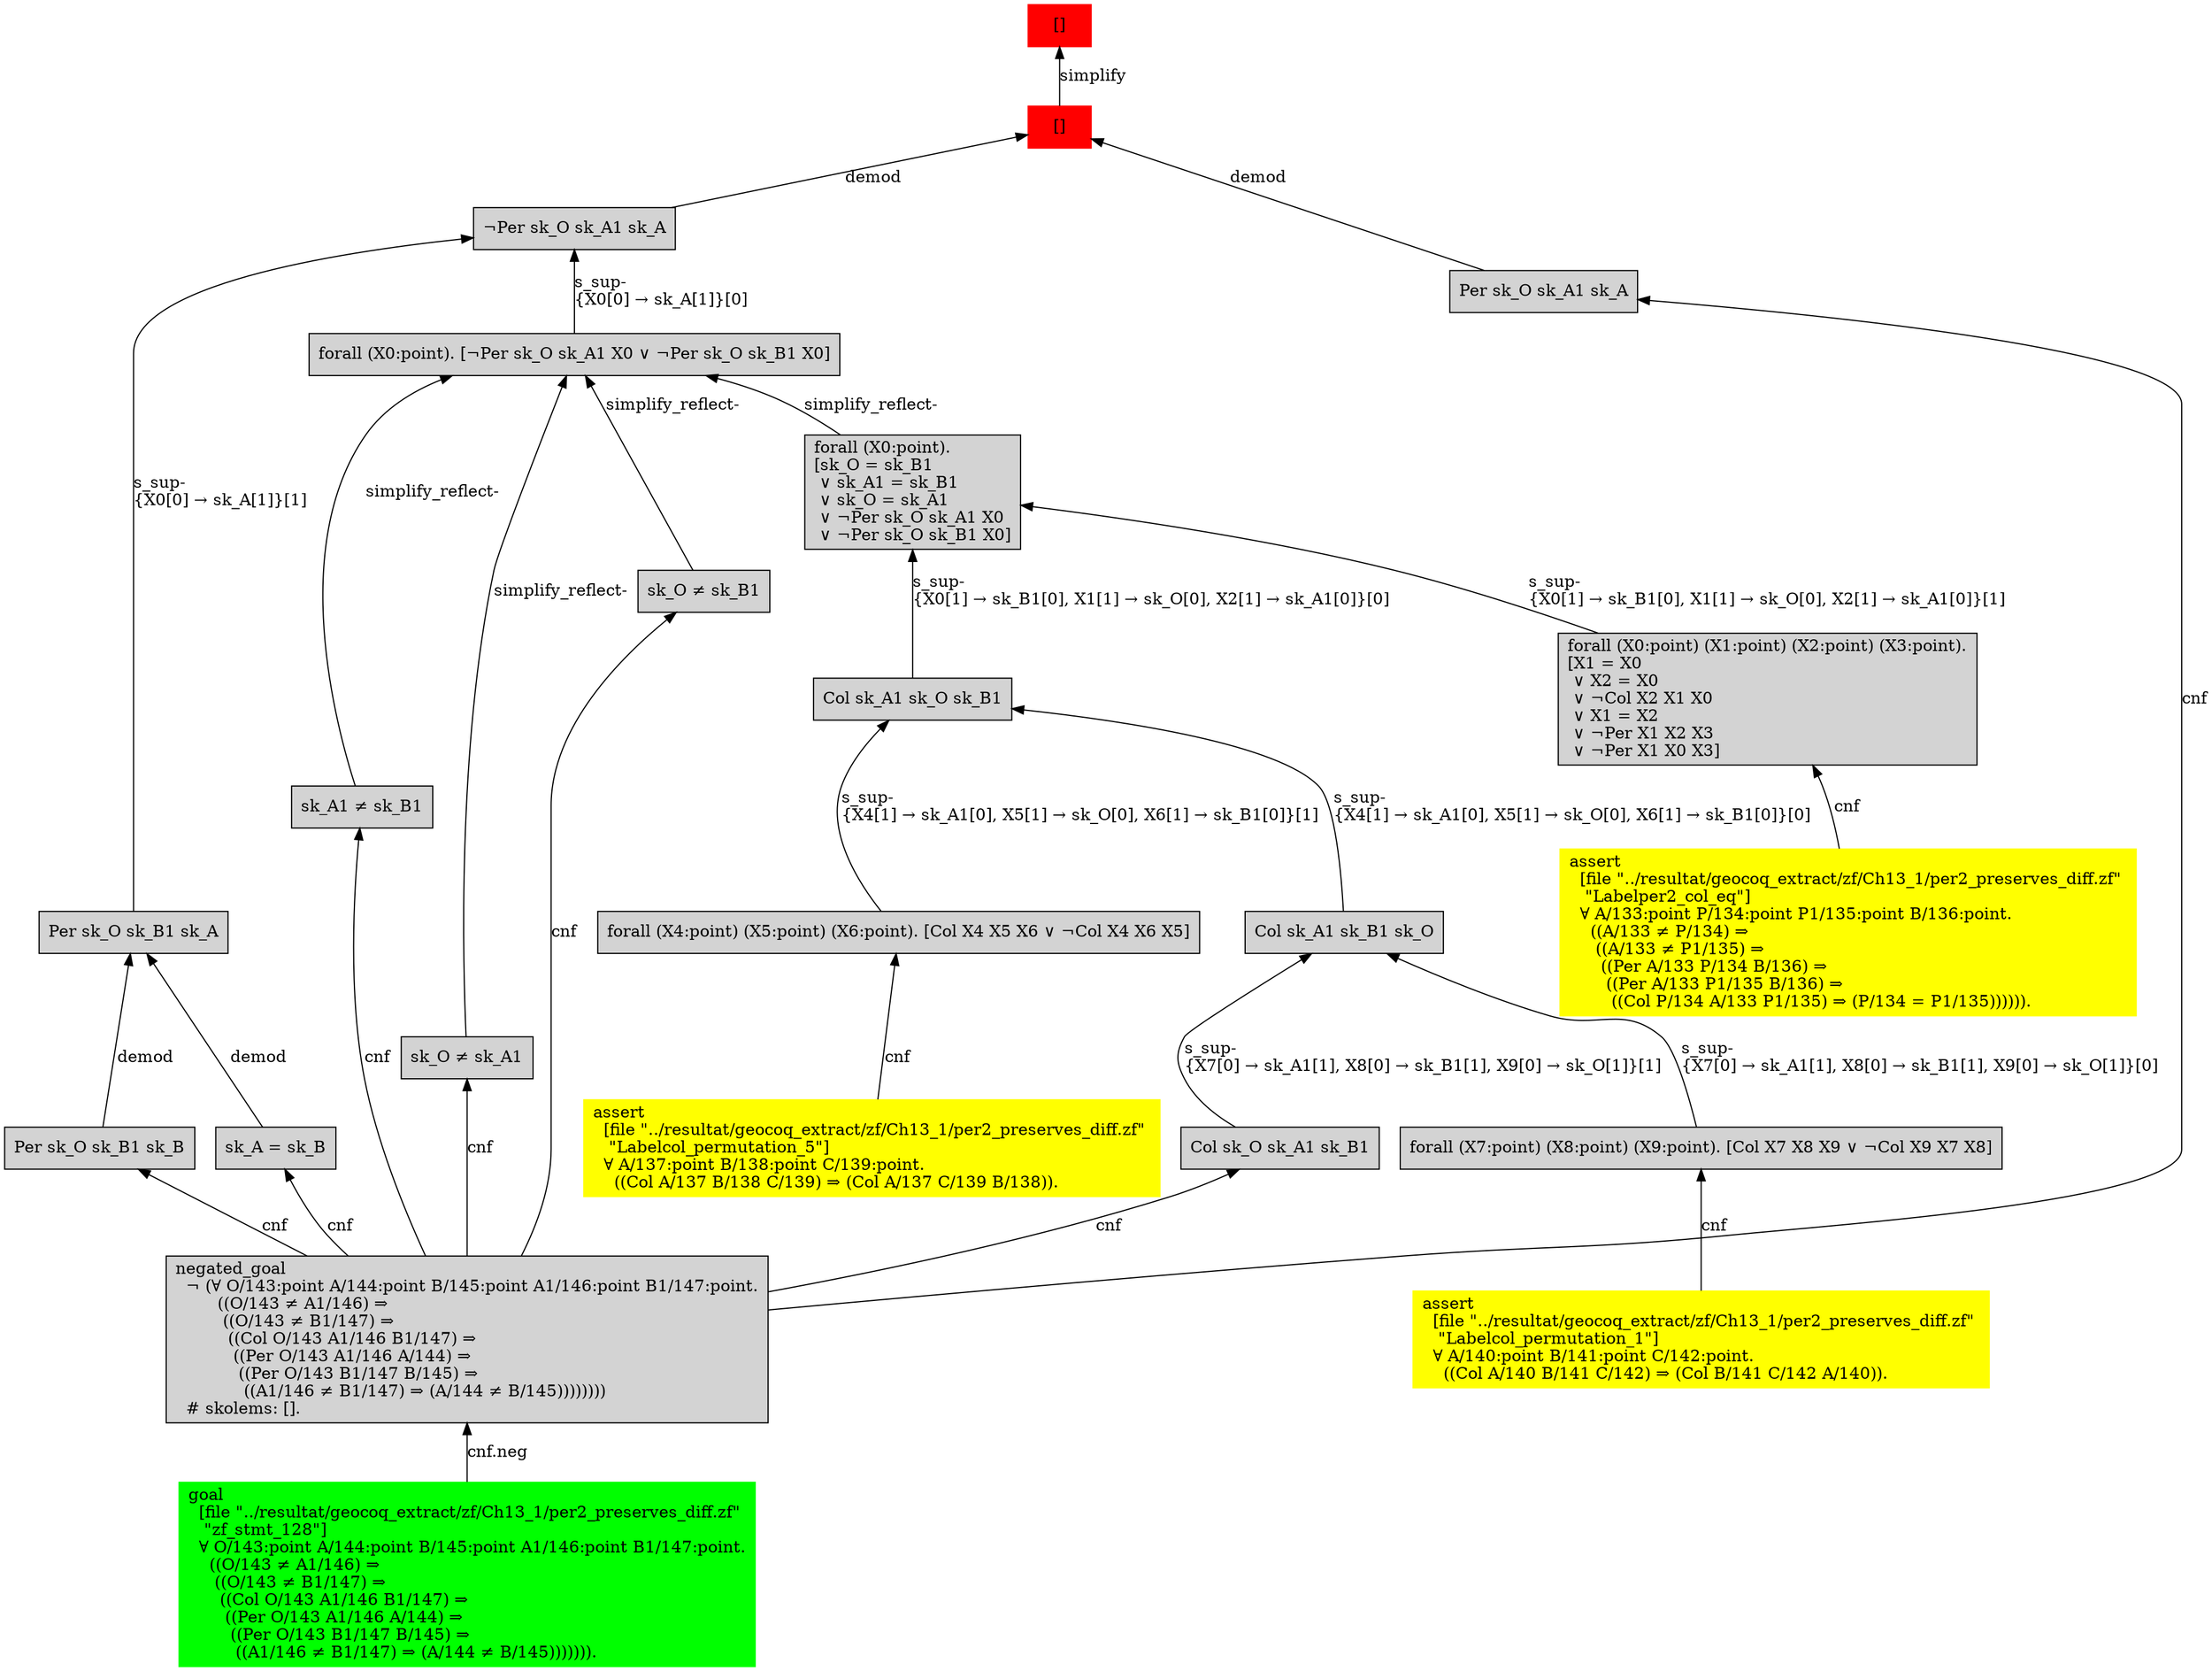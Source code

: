 digraph "unsat_graph" {
  vertex_0 [color=red, label="[]", shape=box, style=filled];
  vertex_0 -> vertex_1 [label="simplify", dir="back"];
  vertex_1 [color=red, label="[]", shape=box, style=filled];
  vertex_1 -> vertex_2 [label="demod", dir="back"];
  vertex_2 [shape=box, label="Per sk_O sk_A1 sk_A\l", style=filled];
  vertex_2 -> vertex_3 [label="cnf", dir="back"];
  vertex_3 [shape=box, label="negated_goal\l  ¬ (∀ O/143:point A/144:point B/145:point A1/146:point B1/147:point.\l        ((O/143 ≠ A1/146) ⇒\l         ((O/143 ≠ B1/147) ⇒\l          ((Col O/143 A1/146 B1/147) ⇒\l           ((Per O/143 A1/146 A/144) ⇒\l            ((Per O/143 B1/147 B/145) ⇒\l             ((A1/146 ≠ B1/147) ⇒ (A/144 ≠ B/145))))))))\l  # skolems: [].\l", style=filled];
  vertex_3 -> vertex_4 [label="cnf.neg", dir="back"];
  vertex_4 [color=green, shape=box, label="goal\l  [file \"../resultat/geocoq_extract/zf/Ch13_1/per2_preserves_diff.zf\" \l   \"zf_stmt_128\"]\l  ∀ O/143:point A/144:point B/145:point A1/146:point B1/147:point.\l    ((O/143 ≠ A1/146) ⇒\l     ((O/143 ≠ B1/147) ⇒\l      ((Col O/143 A1/146 B1/147) ⇒\l       ((Per O/143 A1/146 A/144) ⇒\l        ((Per O/143 B1/147 B/145) ⇒\l         ((A1/146 ≠ B1/147) ⇒ (A/144 ≠ B/145))))))).\l", style=filled];
  vertex_1 -> vertex_5 [label="demod", dir="back"];
  vertex_5 [shape=box, label="¬Per sk_O sk_A1 sk_A\l", style=filled];
  vertex_5 -> vertex_6 [label="s_sup-\l\{X0[0] → sk_A[1]\}[0]\l", dir="back"];
  vertex_6 [shape=box, label="forall (X0:point). [¬Per sk_O sk_A1 X0 ∨ ¬Per sk_O sk_B1 X0]\l", style=filled];
  vertex_6 -> vertex_7 [label="simplify_reflect-", dir="back"];
  vertex_7 [shape=box, label="sk_O ≠ sk_B1\l", style=filled];
  vertex_7 -> vertex_3 [label="cnf", dir="back"];
  vertex_6 -> vertex_8 [label="simplify_reflect-", dir="back"];
  vertex_8 [shape=box, label="sk_A1 ≠ sk_B1\l", style=filled];
  vertex_8 -> vertex_3 [label="cnf", dir="back"];
  vertex_6 -> vertex_9 [label="simplify_reflect-", dir="back"];
  vertex_9 [shape=box, label="sk_O ≠ sk_A1\l", style=filled];
  vertex_9 -> vertex_3 [label="cnf", dir="back"];
  vertex_6 -> vertex_10 [label="simplify_reflect-", dir="back"];
  vertex_10 [shape=box, label="forall (X0:point).\l[sk_O = sk_B1\l ∨ sk_A1 = sk_B1\l ∨ sk_O = sk_A1\l ∨ ¬Per sk_O sk_A1 X0\l ∨ ¬Per sk_O sk_B1 X0]\l", style=filled];
  vertex_10 -> vertex_11 [label="s_sup-\l\{X0[1] → sk_B1[0], X1[1] → sk_O[0], X2[1] → sk_A1[0]\}[1]\l", dir="back"];
  vertex_11 [shape=box, label="forall (X0:point) (X1:point) (X2:point) (X3:point).\l[X1 = X0\l ∨ X2 = X0\l ∨ ¬Col X2 X1 X0\l ∨ X1 = X2\l ∨ ¬Per X1 X2 X3\l ∨ ¬Per X1 X0 X3]\l", style=filled];
  vertex_11 -> vertex_12 [label="cnf", dir="back"];
  vertex_12 [color=yellow, shape=box, label="assert\l  [file \"../resultat/geocoq_extract/zf/Ch13_1/per2_preserves_diff.zf\" \l   \"Labelper2_col_eq\"]\l  ∀ A/133:point P/134:point P1/135:point B/136:point.\l    ((A/133 ≠ P/134) ⇒\l     ((A/133 ≠ P1/135) ⇒\l      ((Per A/133 P/134 B/136) ⇒\l       ((Per A/133 P1/135 B/136) ⇒\l        ((Col P/134 A/133 P1/135) ⇒ (P/134 = P1/135)))))).\l", style=filled];
  vertex_10 -> vertex_13 [label="s_sup-\l\{X0[1] → sk_B1[0], X1[1] → sk_O[0], X2[1] → sk_A1[0]\}[0]\l", dir="back"];
  vertex_13 [shape=box, label="Col sk_A1 sk_O sk_B1\l", style=filled];
  vertex_13 -> vertex_14 [label="s_sup-\l\{X4[1] → sk_A1[0], X5[1] → sk_O[0], X6[1] → sk_B1[0]\}[1]\l", dir="back"];
  vertex_14 [shape=box, label="forall (X4:point) (X5:point) (X6:point). [Col X4 X5 X6 ∨ ¬Col X4 X6 X5]\l", style=filled];
  vertex_14 -> vertex_15 [label="cnf", dir="back"];
  vertex_15 [color=yellow, shape=box, label="assert\l  [file \"../resultat/geocoq_extract/zf/Ch13_1/per2_preserves_diff.zf\" \l   \"Labelcol_permutation_5\"]\l  ∀ A/137:point B/138:point C/139:point.\l    ((Col A/137 B/138 C/139) ⇒ (Col A/137 C/139 B/138)).\l", style=filled];
  vertex_13 -> vertex_16 [label="s_sup-\l\{X4[1] → sk_A1[0], X5[1] → sk_O[0], X6[1] → sk_B1[0]\}[0]\l", dir="back"];
  vertex_16 [shape=box, label="Col sk_A1 sk_B1 sk_O\l", style=filled];
  vertex_16 -> vertex_17 [label="s_sup-\l\{X7[0] → sk_A1[1], X8[0] → sk_B1[1], X9[0] → sk_O[1]\}[0]\l", dir="back"];
  vertex_17 [shape=box, label="forall (X7:point) (X8:point) (X9:point). [Col X7 X8 X9 ∨ ¬Col X9 X7 X8]\l", style=filled];
  vertex_17 -> vertex_18 [label="cnf", dir="back"];
  vertex_18 [color=yellow, shape=box, label="assert\l  [file \"../resultat/geocoq_extract/zf/Ch13_1/per2_preserves_diff.zf\" \l   \"Labelcol_permutation_1\"]\l  ∀ A/140:point B/141:point C/142:point.\l    ((Col A/140 B/141 C/142) ⇒ (Col B/141 C/142 A/140)).\l", style=filled];
  vertex_16 -> vertex_19 [label="s_sup-\l\{X7[0] → sk_A1[1], X8[0] → sk_B1[1], X9[0] → sk_O[1]\}[1]\l", dir="back"];
  vertex_19 [shape=box, label="Col sk_O sk_A1 sk_B1\l", style=filled];
  vertex_19 -> vertex_3 [label="cnf", dir="back"];
  vertex_5 -> vertex_20 [label="s_sup-\l\{X0[0] → sk_A[1]\}[1]\l", dir="back"];
  vertex_20 [shape=box, label="Per sk_O sk_B1 sk_A\l", style=filled];
  vertex_20 -> vertex_21 [label="demod", dir="back"];
  vertex_21 [shape=box, label="sk_A = sk_B\l", style=filled];
  vertex_21 -> vertex_3 [label="cnf", dir="back"];
  vertex_20 -> vertex_22 [label="demod", dir="back"];
  vertex_22 [shape=box, label="Per sk_O sk_B1 sk_B\l", style=filled];
  vertex_22 -> vertex_3 [label="cnf", dir="back"];
  }


